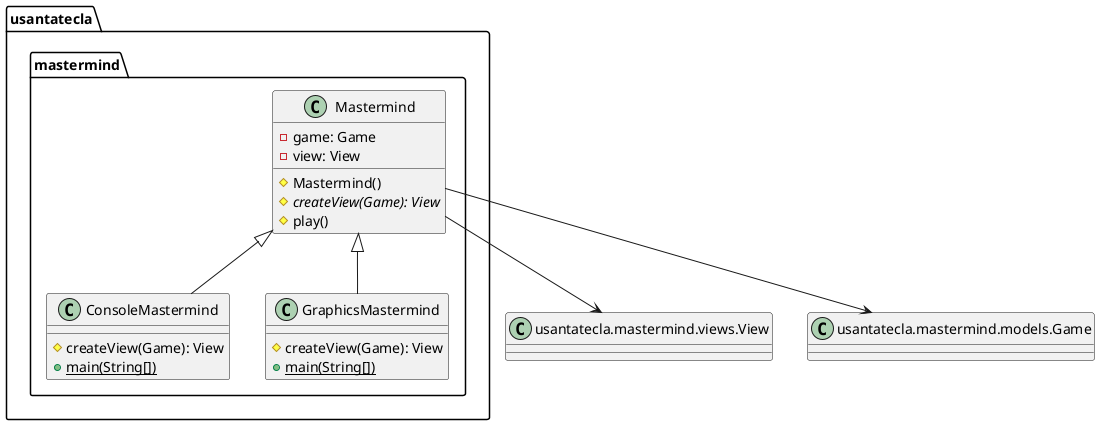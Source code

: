 @startuml mastermind
class  usantatecla.mastermind.ConsoleMastermind{
# createView(Game): View
+ {static} main(String[]) 
}
usantatecla.mastermind.Mastermind <|-down- usantatecla.mastermind.ConsoleMastermind

class  usantatecla.mastermind.GraphicsMastermind{
# createView(Game): View
+ {static} main(String[]) 
}
usantatecla.mastermind.Mastermind <|-down- usantatecla.mastermind.GraphicsMastermind

class  usantatecla.mastermind.Mastermind{
- game: Game
- view: View
# Mastermind()
# {abstract} createView(Game): View
# play() 
}

class View as "usantatecla.mastermind.views.View"{

}

Class Game as "usantatecla.mastermind.models.Game"{

}

usantatecla.mastermind.Mastermind --> View
usantatecla.mastermind.Mastermind --> Game

@enduml

@startuml mastermind.views
abstract class  usantatecla.mastermind.views.ColorView{
+{static} INITIALS: char[]
# color: Color
# ColorView()
# ColorView(Color)
+ allInitials(): String
# {abstract} resultinitials(int): String
+ {static} getInstance(char): Color
}

class  usantatecla.mastermind.views.ErrorView{
+ message: String[]
# error: Error
# ErrorView()
+ ErrorView(Error)
# {abstract} colorInitials(): String
}

enum  usantatecla.mastermind.views.MessageView{
+ TURN
+ SECRET
+ RESUME
+ RESULT
+ PROPOSED_COMBINATION
+ TITLE
+ WINNER
+ LOOSER
- message: String
- Message(String)
+ getMessage(): String
}

abstract class  usantatecla.mastermind.views.View{
# game: Game
+ View(Game)
+ interact() 
# {abstract} start() 
# {abstract} isNewGame(): boolean
# {abstract} propose(): boolean
}

class Game as "usantatecla.mastermind.models.Game"{

}
usantatecla.mastermind.views.View *-down-> Game
@enduml

@startuml mastermind.view.console
class WithConsoleView as "usantatecla.utils.\nWithConsoleView"{

}
class  usantatecla.mastermind.views.console.ConsoleView{
+ ConsoleView(Game)
# start() 
# resume(): boolean
# propose(): boolean
}

class View as "usantatecla.mastermind.views.View"{

}
View <|-down- usantatecla.mastermind.views.console.ConsoleView
usantatecla.mastermind.views.console.ConsoleView *-down-> usantatecla.mastermind.views.console.ProposalView
usantatecla.mastermind.views.console.ConsoleView *-down-> usantatecla.mastermind.views.console.ResumeView
usantatecla.mastermind.views.console.ConsoleView *-down-> usantatecla.mastermind.views.console.StartView

class  usantatecla.mastermind.views.console.ProposalView{
- game: Game
~ ProposalView(Game)
~ interact(): boolean
}

class Game as "usantatecla.mastermind.models.Game"{

}
WithConsoleView <|-down- usantatecla.mastermind.views.console.ProposalView
usantatecla.mastermind.views.console.ProposalView ..> Game
usantatecla.mastermind.views.console.ProposalView ..> usantatecla.mastermind.views.console.ProposedCombinationView
usantatecla.mastermind.views.console.ProposalView *-down-> usantatecla.mastermind.views.console.SecretCombinationView
usantatecla.mastermind.views.console.ProposalView ..> usantatecla.mastermind.views.console.ResultView

class  usantatecla.mastermind.views.console.ProposedCombinationView{
- proposedCombination: ProposedCombination
~ ProposedCombinationView(ProposedCombination)
~ write()
~ read()
}
WithConsoleView <|-down- usantatecla.mastermind.views.console.ProposedCombinationView

class  usantatecla.mastermind.views.console.ResultView{
-result: Result
~ ResultView(Result)
~ writeln()
}
class  usantatecla.mastermind.views.console.AttemptsView{
- game: Game
~ AttemptsView(Game)
~ writeln()
}
WithConsoleView <|-down- usantatecla.mastermind.views.console.ResultView

class  usantatecla.mastermind.views.console.ResumeView{
~ ResumeView(Game)
~ interact(): boolean
}
usantatecla.mastermind.views.console.ResumeView ..> Game

class  usantatecla.mastermind.views.console.SecretCombinationView{
~ SecretCombinationView()
~ writeln() 
}


WithConsoleView <|-down- usantatecla.mastermind.views.console.SecretCombinationView

class  usantatecla.mastermind.views.console.StartView{
~ interact() 
}

class  usantatecla.mastermind.views.console.ErrorView{
~ ErrorView() 
~ ErrorView(Error) 
~ writeln()
~ colorInitials(): String
}

class  usantatecla.mastermind.views.console.ColorView{
    ~ ColorView()
    ~ ColorView(Color)
    # resultInitials(int): String
    ~ write()
}
class Color as "usantatecla.utils.\nColorCode"{

}

class Console as "usantatecla.utils.\nConsole"{

}
usantatecla.mastermind.views.console.ColorView .down-> Color
usantatecla.mastermind.views.console.ErrorView .down-> Console
usantatecla.mastermind.views.console.AttemptsView .down-> Game
WithConsoleView <|-down- usantatecla.mastermind.views.console.StartView
usantatecla.mastermind.views.console.StartView ..> Game
usantatecla.mastermind.views.console.StartView..> usantatecla.mastermind.views.console.SecretCombinationView
@enduml

@startuml mastermind.view.Graphics
class Game as "usantatecla.mastermind.models.Game"{
    
}
class usantatecla.mastermind.views.graphics.AttemptsView{
    ~AttemptsView(int)
}

class usantatecla.mastermind.views.graphics.ColorView{
    ~ColorView()
    ~ColorView(Color)
    #resultInitials(int): String
}
class  usantatecla.mastermind.views.graphics.Constraints{
~ Constraints(int, int, int, int)
}

class  usantatecla.mastermind.views.graphics.GameView{
- {static} GAME_OVER: String
- secretCombinationView: SecretCombinationView
- proposedCombinationsView: ProposedCombinationsView
- proposalCombinationView: ProposalCombinationView
~ GameView()
- clear()  
~ start(Game)  
~ propose(Game): boolean
- proposeCombination(Game, int[]): int
- drawGameOver(Game): boolean
}

usantatecla.mastermind.views.graphics.GameView *-down-> usantatecla.mastermind.views.graphics.ProposedCombinationsView
usantatecla.mastermind.views.graphics.GameView *-down-> usantatecla.mastermind.views.graphics.SecretCombinationView
usantatecla.mastermind.views.graphics.GameView *-down-> usantatecla.mastermind.views.graphics.ProposalCombinationView
usantatecla.mastermind.views.graphics.GameView ..> Game
usantatecla.mastermind.views.graphics.GameView ..> usantatecla.mastermind.views.graphics.ProposedCombinationView
usantatecla.mastermind.views.graphics.GameView ..> usantatecla.mastermind.views.graphics.Constraints

class  usantatecla.mastermind.views.graphics.GraphicsView{
- gameView: GameView
+ GraphicsView(Game)
# start()  
# propose(): boolean
# isNewGame(): boolean
}
class View as "usantatecla.mastermind.views.View"{

}
View <|-down- usantatecla.mastermind.views.graphics.GraphicsView
usantatecla.mastermind.views.graphics.GraphicsView *-down-> usantatecla.mastermind.views.graphics.GameView
usantatecla.mastermind.views.graphics.GraphicsView ..> usantatecla.mastermind.views.graphics.ResumeDialog

class  usantatecla.mastermind.views.graphics.ProposalCombinationView{
- {static} ACCEPT: String
- label: JLabel
- textField: JTextField
- button: JButton
- characters: String
~ ProposalCombinationView(JRootPane)
+ keyPressed(KeyEvent)  
+ keyReleased(KeyEvent)  
+ keyTyped(KeyEvent)  
~ resetCharacters()  
~ getCharacters(): String
+ actionPerformed(ActionEvent)  
}
usantatecla.mastermind.views.graphics.ProposalCombinationView..> usantatecla.mastermind.views.graphics.Constraints

class  usantatecla.mastermind.views.graphics.ProposedCombinationsView{
- game: Game
~ ProposedCombinationsView(Game)
~ add()  
}

usantatecla.mastermind.views.graphics.ProposedCombinationsView ..> Game
usantatecla.mastermind.views.graphics.ProposedCombinationsView..> usantatecla.mastermind.views.graphics.Constraints
usantatecla.mastermind.views.graphics.ProposedCombinationsView ..> usantatecla.mastermind.views.graphics.TurnView
usantatecla.mastermind.views.graphics.ProposedCombinationsView..> usantatecla.mastermind.views.graphics.ProposedCombinationView
usantatecla.mastermind.views.graphics.ProposedCombinationsView..> usantatecla.mastermind.views.graphics.ResultView

class  usantatecla.mastermind.views.graphics.ProposedCombinationView{
- proposedCombinationView: ProposedCombinationView
- error: Error
~ ProposedCombinationView(ProposedCombinationView)
~ read(String)
+ isValid(): boolean
}
usantatecla.mastermind.views.graphics.ProposedCombinationView..> usantatecla.mastermind.views.graphics.ProposedCombinationView

class  usantatecla.mastermind.views.graphics.ResultView{
- result: Result
~ ResultView(Result)
}

class  usantatecla.mastermind.views.graphics.ResumeDialog{
- newGame: boolean
~ ResumeDialog()
~ isNewGame(): boolean
}

class  usantatecla.mastermind.views.graphics.SecretCombinationView{
- {static} TITLE: String
- title: JLabel
- secretCombination: JLabel
~ SecretCombinationView()
} 
usantatecla.mastermind.views.graphics.SecretCombinationView..> usantatecla.mastermind.views.graphics.Constraints

@enduml

@startuml mastermind.models
enum usantatecla.mastermind.models.Color {
+ RED
+ BLUE
+ YELLOW
+ GREEN
+ ORANGE
+ PURPLE
~ {static} length(): int
}

abstract class usantatecla.mastermind.models.Combination {
- {static} WIDTH: int
# colors: List<Color>
# Combination()
+ {static} getWidth(): int
}
usantatecla.mastermind.models.Combination *-down-> "*" usantatecla.mastermind.models.Color

enum usantatecla.mastermind.models.Error {
+ DUPLICATED
+ WRONG_CHARACTERS
+ WRONG_LENGTH
}

class usantatecla.mastermind.models.Game {
- {static} MAX_LONG: int
- proposedCombinations: List<ProposedCombinations>
- results: List<Result>
- attempts: int
+ Game()
+ clear()
+ addProposeCombination(ProposedCombination)
+ isLooser(): boolean
+ isWinner(): boolean
+ getAttempts(): int
+ getProposedCombination(int): ProposedCombination
+ getResult(int): Result
}
usantatecla.mastermind.models.Game *-down-> usantatecla.mastermind.models.SecretCombination
usantatecla.mastermind.models.Game *-down-> "*" usantatecla.mastermind.models.Result
usantatecla.mastermind.models.Game *-down-> "*" usantatecla.mastermind.models.ProposedCombination

class usantatecla.mastermind.models.ProposedCombination {
contains(Color, int): boolean
contains(Color): boolean
+ getColors(): List<Color>
}
usantatecla.mastermind.models.Combination <|-down- usantatecla.mastermind.models.ProposedCombination
usantatecla.mastermind.models.ProposedCombination ..> usantatecla.mastermind.models.Error
usantatecla.mastermind.models.ProposedCombination ..> usantatecla.mastermind.models.Color

class usantatecla.mastermind.models.Result {
- blacks: int
- whites: int
Result(int, int)
isWinner(): boolean
+ getBlacks(): int
+ getWhites(): int
}

usantatecla.mastermind.models.ProposedCombination ..> usantatecla.mastermind.models.Combination

class usantatecla.mastermind.models.SecretCombination {
SecretCombination()
getResult(ProposedCombination): Result
}
usantatecla.mastermind.models.Combination <|-down- usantatecla.mastermind.models.SecretCombination
usantatecla.mastermind.models.SecretCombination ..> usantatecla.mastermind.models.Result
usantatecla.mastermind.models.SecretCombination ..> usantatecla.mastermind.models.ProposedCombination
usantatecla.mastermind.models.SecretCombination ..> usantatecla.mastermind.models.Color
@enduml

@startuml usantatecla.mastermind.utils
class BufferedReader as "java.io.BufferedReader"{}

enum usantatecla.utils.ColorCode{
+ RED
+ BLUE
+ YELLOW
+ GREEN
+ ORANGE
+ PURPLE
+ RESET_COLOR
- color: String
~ ColorCode(String)
+ getColor(): String
+ {static} getColorByIndex(int): String
}

class  usantatecla.utils.Console{
+ {static} console: Console
+ {static} getInstance(): Console
+ readString(String): String
+ readString(): String
+ readInt(String): int
+ readChar(String): char
+ writeln()
+ write(String)
+ writeln(String)
+ write(char)
- writeError(String)
}
usantatecla.utils.Console *-down-> BufferedReader

abstract class usantatecla.utils.WithConsoleView{
# WithConsoleView()
}
usantatecla.utils.WithConsoleView *-down-> usantatecla.utils.Console

class  usantatecla.utils.YesNoDialog{
- {static} AFIRMATIVE: char
- {static} NEGATIVE: char
- {static} QUESTION: String
- {static} MESSAGE: String
+ YesNoDialog()
+ read(String): boolean
+ read(): boolean
- {static} isAfirmative(char): boolean
- {static} isNegative(char): boolean
}
usantatecla.utils.WithConsoleView <|-down- usantatecla.utils.YesNoDialog
@enduml
